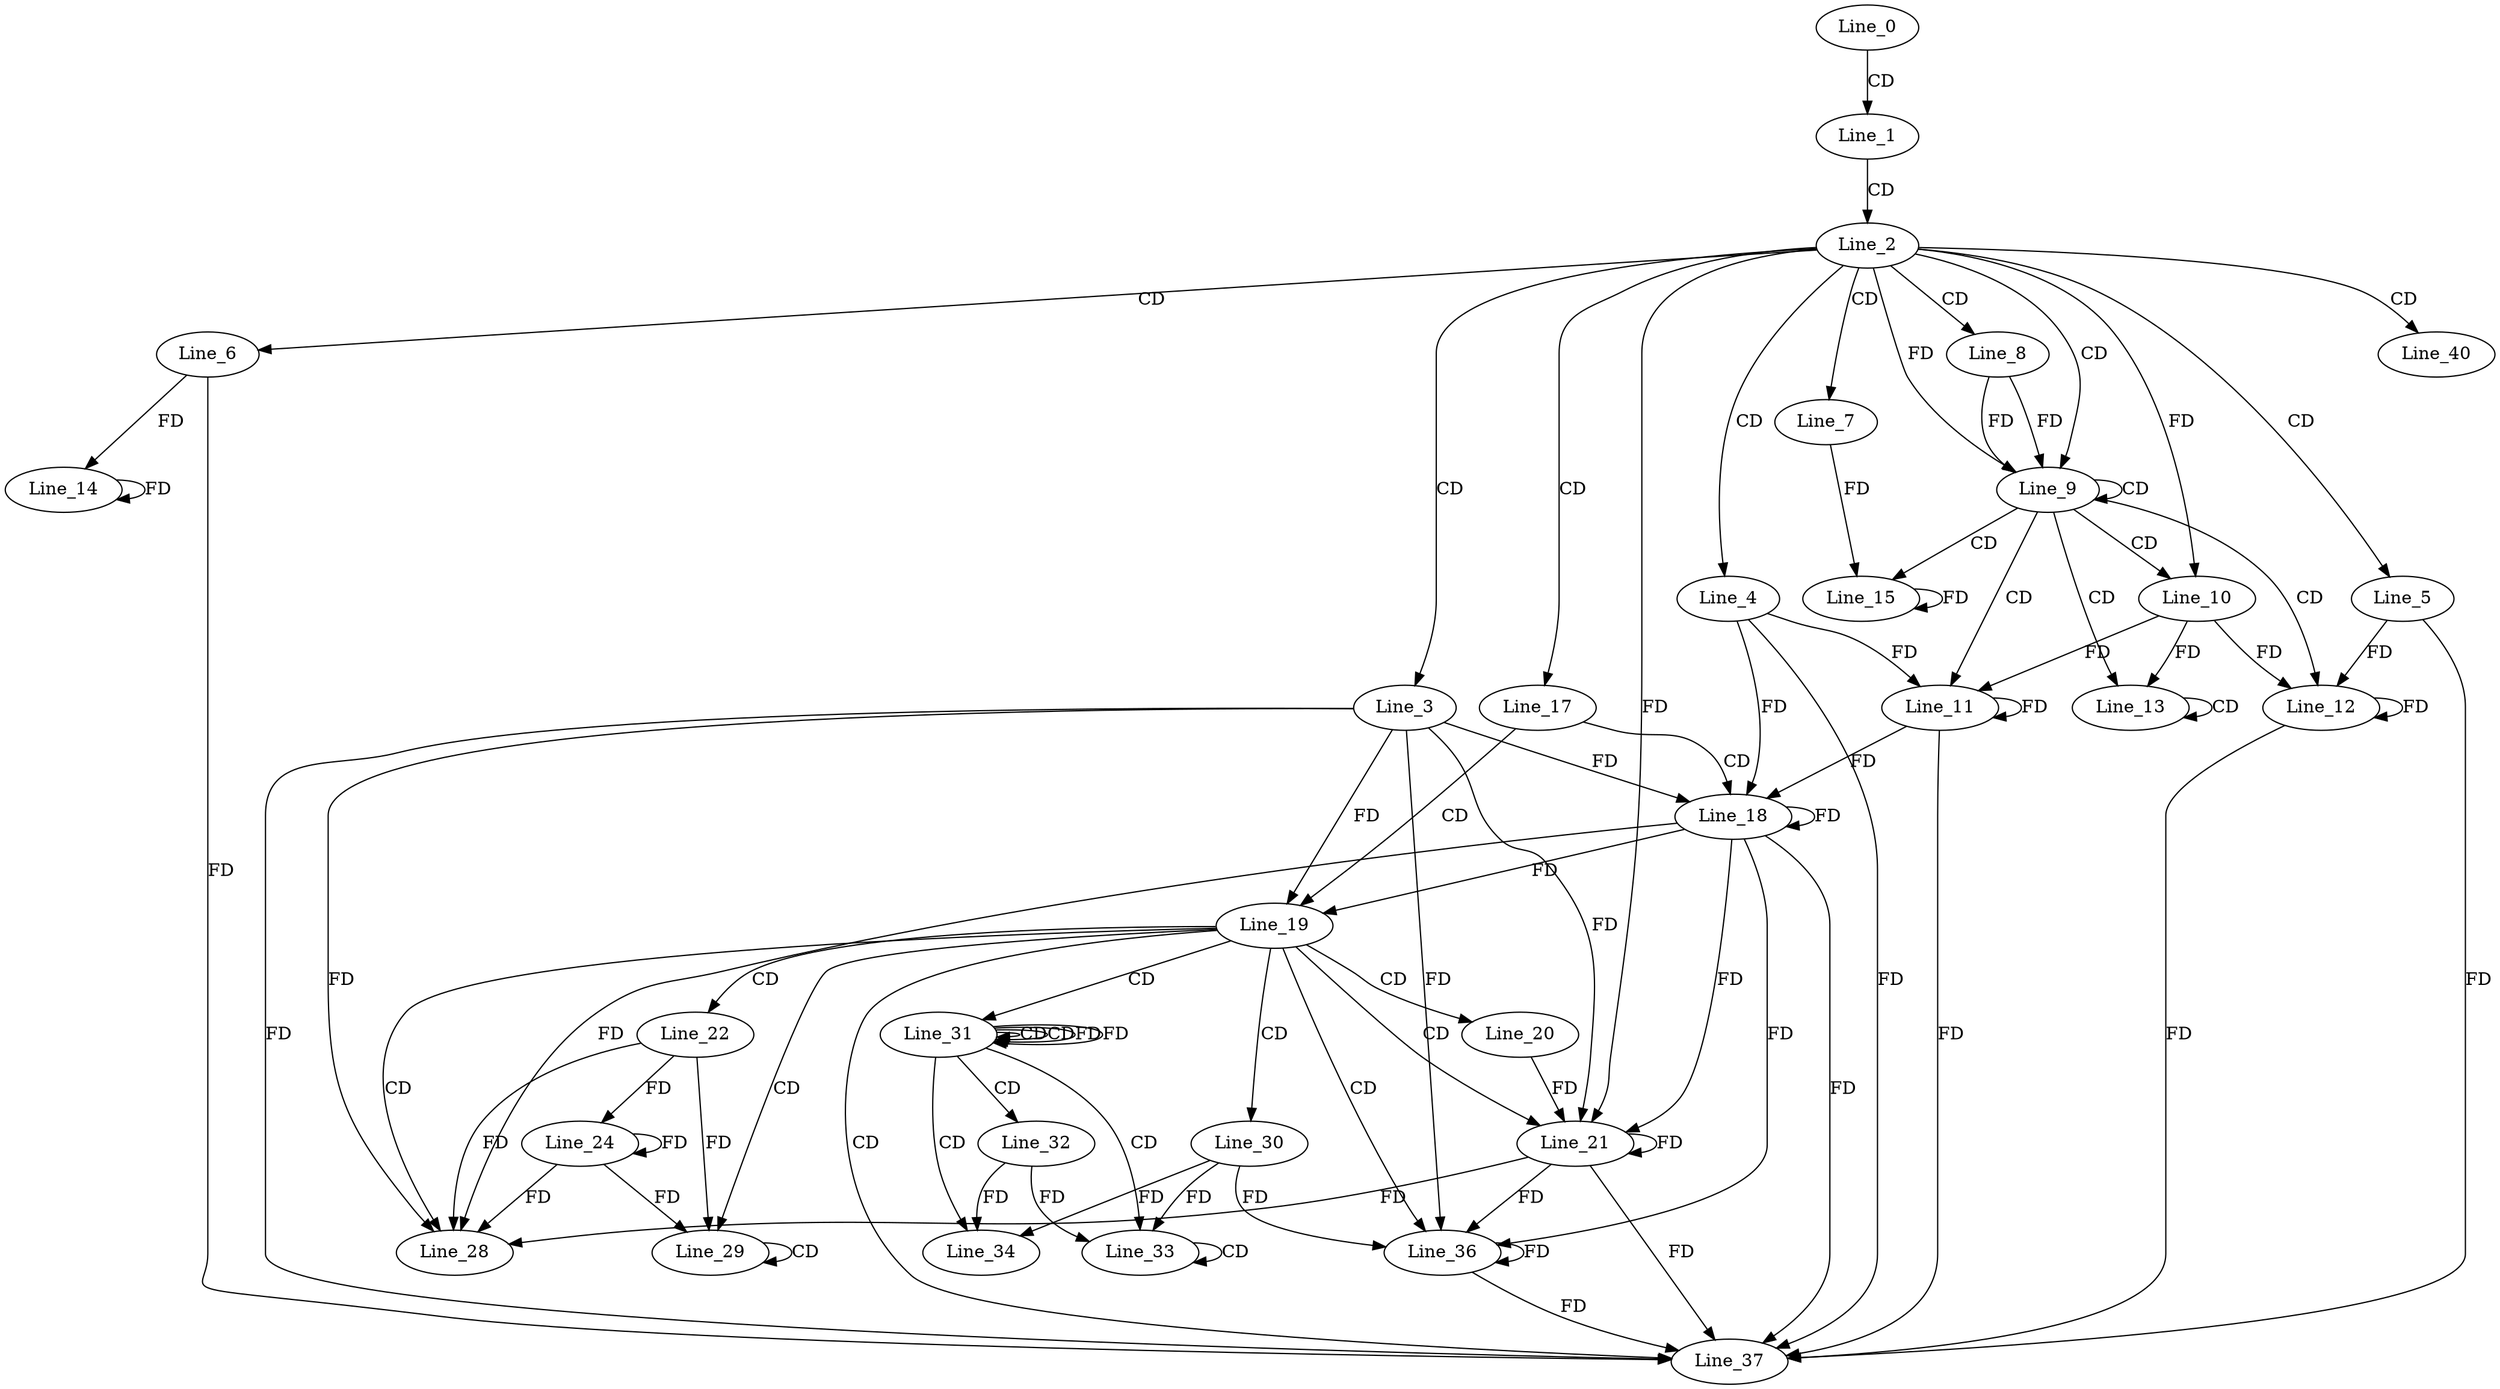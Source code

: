 digraph G {
  Line_0;
  Line_1;
  Line_2;
  Line_3;
  Line_4;
  Line_5;
  Line_6;
  Line_7;
  Line_8;
  Line_8;
  Line_9;
  Line_9;
  Line_10;
  Line_10;
  Line_11;
  Line_11;
  Line_12;
  Line_12;
  Line_13;
  Line_13;
  Line_14;
  Line_14;
  Line_14;
  Line_15;
  Line_17;
  Line_18;
  Line_18;
  Line_19;
  Line_20;
  Line_21;
  Line_21;
  Line_21;
  Line_22;
  Line_24;
  Line_24;
  Line_28;
  Line_28;
  Line_29;
  Line_29;
  Line_30;
  Line_31;
  Line_31;
  Line_31;
  Line_32;
  Line_33;
  Line_33;
  Line_34;
  Line_34;
  Line_36;
  Line_36;
  Line_37;
  Line_40;
  Line_0 -> Line_1 [ label="CD" ];
  Line_1 -> Line_2 [ label="CD" ];
  Line_2 -> Line_3 [ label="CD" ];
  Line_2 -> Line_4 [ label="CD" ];
  Line_2 -> Line_5 [ label="CD" ];
  Line_2 -> Line_6 [ label="CD" ];
  Line_2 -> Line_7 [ label="CD" ];
  Line_2 -> Line_8 [ label="CD" ];
  Line_2 -> Line_9 [ label="CD" ];
  Line_8 -> Line_9 [ label="FD" ];
  Line_9 -> Line_9 [ label="CD" ];
  Line_8 -> Line_9 [ label="FD" ];
  Line_2 -> Line_9 [ label="FD" ];
  Line_9 -> Line_10 [ label="CD" ];
  Line_2 -> Line_10 [ label="FD" ];
  Line_9 -> Line_11 [ label="CD" ];
  Line_4 -> Line_11 [ label="FD" ];
  Line_11 -> Line_11 [ label="FD" ];
  Line_10 -> Line_11 [ label="FD" ];
  Line_9 -> Line_12 [ label="CD" ];
  Line_5 -> Line_12 [ label="FD" ];
  Line_12 -> Line_12 [ label="FD" ];
  Line_10 -> Line_12 [ label="FD" ];
  Line_9 -> Line_13 [ label="CD" ];
  Line_13 -> Line_13 [ label="CD" ];
  Line_10 -> Line_13 [ label="FD" ];
  Line_6 -> Line_14 [ label="FD" ];
  Line_14 -> Line_14 [ label="FD" ];
  Line_9 -> Line_15 [ label="CD" ];
  Line_7 -> Line_15 [ label="FD" ];
  Line_15 -> Line_15 [ label="FD" ];
  Line_2 -> Line_17 [ label="CD" ];
  Line_17 -> Line_18 [ label="CD" ];
  Line_3 -> Line_18 [ label="FD" ];
  Line_18 -> Line_18 [ label="FD" ];
  Line_4 -> Line_18 [ label="FD" ];
  Line_11 -> Line_18 [ label="FD" ];
  Line_17 -> Line_19 [ label="CD" ];
  Line_3 -> Line_19 [ label="FD" ];
  Line_18 -> Line_19 [ label="FD" ];
  Line_19 -> Line_20 [ label="CD" ];
  Line_19 -> Line_21 [ label="CD" ];
  Line_3 -> Line_21 [ label="FD" ];
  Line_18 -> Line_21 [ label="FD" ];
  Line_21 -> Line_21 [ label="FD" ];
  Line_2 -> Line_21 [ label="FD" ];
  Line_20 -> Line_21 [ label="FD" ];
  Line_19 -> Line_22 [ label="CD" ];
  Line_22 -> Line_24 [ label="FD" ];
  Line_24 -> Line_24 [ label="FD" ];
  Line_19 -> Line_28 [ label="CD" ];
  Line_22 -> Line_28 [ label="FD" ];
  Line_24 -> Line_28 [ label="FD" ];
  Line_3 -> Line_28 [ label="FD" ];
  Line_18 -> Line_28 [ label="FD" ];
  Line_21 -> Line_28 [ label="FD" ];
  Line_19 -> Line_29 [ label="CD" ];
  Line_29 -> Line_29 [ label="CD" ];
  Line_22 -> Line_29 [ label="FD" ];
  Line_24 -> Line_29 [ label="FD" ];
  Line_19 -> Line_30 [ label="CD" ];
  Line_19 -> Line_31 [ label="CD" ];
  Line_31 -> Line_31 [ label="CD" ];
  Line_31 -> Line_31 [ label="CD" ];
  Line_31 -> Line_31 [ label="FD" ];
  Line_31 -> Line_32 [ label="CD" ];
  Line_31 -> Line_33 [ label="CD" ];
  Line_32 -> Line_33 [ label="FD" ];
  Line_33 -> Line_33 [ label="CD" ];
  Line_30 -> Line_33 [ label="FD" ];
  Line_31 -> Line_34 [ label="CD" ];
  Line_30 -> Line_34 [ label="FD" ];
  Line_32 -> Line_34 [ label="FD" ];
  Line_19 -> Line_36 [ label="CD" ];
  Line_3 -> Line_36 [ label="FD" ];
  Line_18 -> Line_36 [ label="FD" ];
  Line_21 -> Line_36 [ label="FD" ];
  Line_36 -> Line_36 [ label="FD" ];
  Line_30 -> Line_36 [ label="FD" ];
  Line_19 -> Line_37 [ label="CD" ];
  Line_3 -> Line_37 [ label="FD" ];
  Line_18 -> Line_37 [ label="FD" ];
  Line_21 -> Line_37 [ label="FD" ];
  Line_36 -> Line_37 [ label="FD" ];
  Line_4 -> Line_37 [ label="FD" ];
  Line_11 -> Line_37 [ label="FD" ];
  Line_5 -> Line_37 [ label="FD" ];
  Line_12 -> Line_37 [ label="FD" ];
  Line_6 -> Line_37 [ label="FD" ];
  Line_2 -> Line_40 [ label="CD" ];
  Line_31 -> Line_31 [ label="FD" ];
}
